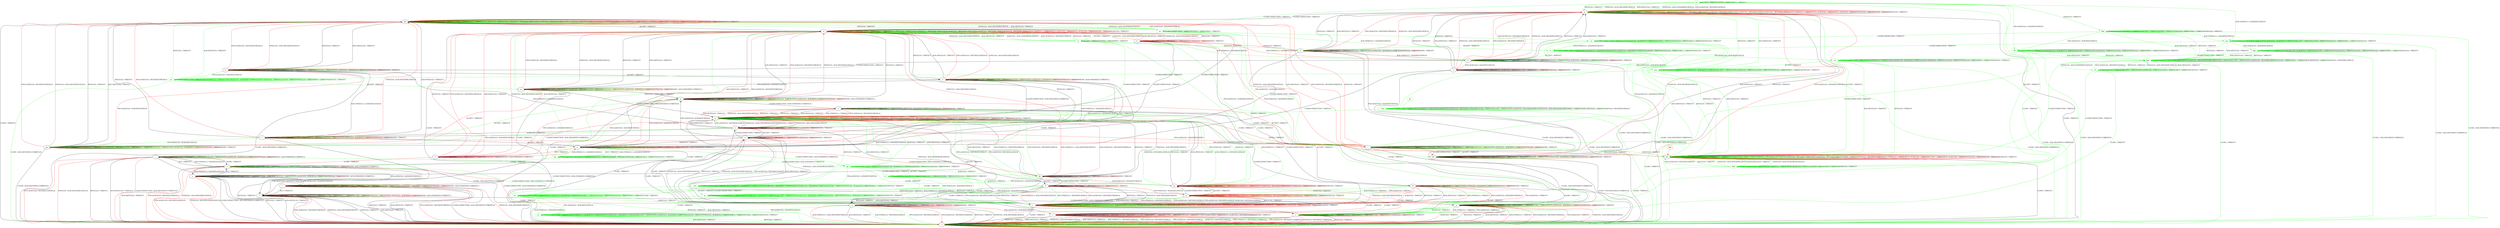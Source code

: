 digraph "" {
	graph ["Incoming time"=0.4257962703704834,
		"Outgoing time"=0.5646624565124512,
		Output="{'States': 63, 'Transitions': 890, 'Filename': '../results/tcp_preset_50_rerun/TCP_Windows8_Server-TCP_Linux_Server-3.dot'}",
		Reference="{'States': 39, 'Transitions': 495, 'Filename': '../subjects/tcp/TCP_Windows8_Server.dot'}",
		Solver=yices,
		Updated="{'States': 58, 'Transitions': 685, 'Filename': '../subjects/tcp/TCP_Linux_Server.dot'}",
		"f-measure"=0.5252692626346314,
		precision=0.4452247191011236,
		recall=0.6404040404040404
	];
	a -> a	[key=0,
		label="CLOSECONNECTION / TIMEOUT"];
	a -> a	[key=1,
		label="ACCEPT / TIMEOUT"];
	a -> a	[key=2,
		label="LISTEN / TIMEOUT"];
	a -> a	[key=3,
		label="RCV / TIMEOUT"];
	a -> a	[key=4,
		label="CLOSE / TIMEOUT"];
	a -> a	[key=5,
		label="ACK(V,V,0) / TIMEOUT"];
	a -> a	[key=6,
		color=red,
		label="SEND / TIMEOUT"];
	a -> c	[key=0,
		color=red,
		label="FIN+ACK(V,V,0) / ACK(NEXT,NEXT,0)"];
	a -> l	[key=0,
		label="RST(V,V,0) / TIMEOUT"];
	a -> l	[key=1,
		label="SYN(V,V,0) / ACK+RST(ZERO,NEXT,0)"];
	a -> l	[key=2,
		label="ACK+RST(V,V,0) / TIMEOUT"];
	a -> l	[key=3,
		color=green,
		label="ACK+PSH(V,V,1) / RST(NEXT,ZERO,0)"];
	a -> l	[key=4,
		color=green,
		label="SYN+ACK(V,V,0) / RST(NEXT,ZERO,0)"];
	a -> l	[key=5,
		color=red,
		label="ACK+PSH(V,V,1) / ACK+RST(NEXT,NEXT,0)"];
	a -> l	[key=6,
		color=red,
		label="SYN+ACK(V,V,0) / RST(NEXT,FRESH,0)"];
	yy	[color=green];
	a -> yy	[key=0,
		color=green,
		label="FIN+ACK(V,V,0) / ACK(NEXT,NEXT,0)"];
	b -> b	[key=0,
		label="CLOSECONNECTION / TIMEOUT"];
	b -> b	[key=1,
		label="ACK+PSH(V,V,1) / ACK(NEXT,NEXT,0)"];
	b -> b	[key=2,
		label="LISTEN / TIMEOUT"];
	b -> b	[key=3,
		label="RCV / TIMEOUT"];
	b -> b	[key=4,
		label="ACK(V,V,0) / TIMEOUT"];
	b -> b	[key=5,
		color=green,
		label="SYN+ACK(V,V,0) / ACK(NEXT,CURRENT,0)"];
	b -> b	[key=6,
		color=green,
		label="SYN(V,V,0) / TIMEOUT"];
	b -> b	[key=7,
		color=red,
		label="SEND / TIMEOUT"];
	b -> l	[key=0,
		label="CLOSE / ACK+RST(NEXT,CURRENT,0)"];
	b -> n	[key=0,
		label="ACCEPT / TIMEOUT"];
	b -> dd	[key=0,
		label="RST(V,V,0) / TIMEOUT"];
	b -> dd	[key=1,
		label="ACK+RST(V,V,0) / TIMEOUT"];
	b -> dd	[key=2,
		color=red,
		label="SYN+ACK(V,V,0) / RST(NEXT,FRESH,0)"];
	b -> dd	[key=3,
		color=red,
		label="SYN(V,V,0) / ACK+RST(ZERO,NEXT,0)"];
	b -> gg	[key=0,
		color=red,
		label="FIN+ACK(V,V,0) / ACK(NEXT,NEXT,0)"];
	nn	[color=green];
	b -> nn	[key=0,
		color=green,
		label="FIN+ACK(V,V,0) / ACK(NEXT,NEXT,0)"];
	c -> c	[key=0,
		label="ACK+PSH(V,V,1) / TIMEOUT"];
	c -> c	[key=1,
		label="ACCEPT / TIMEOUT"];
	c -> c	[key=2,
		label="FIN+ACK(V,V,0) / TIMEOUT"];
	c -> c	[key=3,
		label="LISTEN / TIMEOUT"];
	c -> c	[key=4,
		label="SYN(V,V,0) / TIMEOUT"];
	c -> c	[key=5,
		label="RCV / TIMEOUT"];
	c -> c	[key=6,
		label="CLOSE / TIMEOUT"];
	c -> c	[key=7,
		label="ACK(V,V,0) / TIMEOUT"];
	c -> c	[key=8,
		color=red,
		label="CLOSECONNECTION / TIMEOUT"];
	c -> c	[key=9,
		color=red,
		label="SYN+ACK(V,V,0) / RST(NEXT,FRESH,0)"];
	c -> c	[key=10,
		color=red,
		label="SEND / TIMEOUT"];
	c -> l	[key=0,
		label="RST(V,V,0) / TIMEOUT"];
	c -> l	[key=1,
		label="ACK+RST(V,V,0) / TIMEOUT"];
	d -> b	[key=0,
		label="CLOSECONNECTION / TIMEOUT"];
	d -> d	[key=0,
		label="ACK+PSH(V,V,1) / ACK(NEXT,NEXT,0)"];
	d -> d	[key=1,
		label="ACCEPT / TIMEOUT"];
	d -> d	[key=2,
		label="LISTEN / TIMEOUT"];
	d -> d	[key=3,
		label="RCV / TIMEOUT"];
	d -> d	[key=4,
		label="ACK(V,V,0) / TIMEOUT"];
	d -> d	[key=5,
		color=green,
		label="SYN+ACK(V,V,0) / ACK(NEXT,CURRENT,0)"];
	d -> d	[key=6,
		color=green,
		label="SYN(V,V,0) / TIMEOUT"];
	d -> d	[key=7,
		color=red,
		label="SEND / TIMEOUT"];
	d -> e	[key=0,
		color=red,
		label="FIN+ACK(V,V,0) / ACK(NEXT,NEXT,0)"];
	d -> g	[key=0,
		label="RST(V,V,0) / TIMEOUT"];
	d -> g	[key=1,
		label="ACK+RST(V,V,0) / TIMEOUT"];
	d -> g	[key=2,
		color=red,
		label="SYN+ACK(V,V,0) / RST(NEXT,FRESH,0)"];
	d -> g	[key=3,
		color=red,
		label="SYN(V,V,0) / ACK+RST(ZERO,NEXT,0)"];
	d -> l	[key=0,
		label="CLOSE / ACK+RST(NEXT,CURRENT,0)"];
	aaa	[color=green];
	d -> aaa	[key=0,
		color=green,
		label="FIN+ACK(V,V,0) / ACK(NEXT,NEXT,0)"];
	e -> e	[key=0,
		label="ACK+PSH(V,V,1) / TIMEOUT"];
	e -> e	[key=1,
		label="ACCEPT / TIMEOUT"];
	e -> e	[key=2,
		label="FIN+ACK(V,V,0) / TIMEOUT"];
	e -> e	[key=3,
		label="LISTEN / TIMEOUT"];
	e -> e	[key=4,
		label="RCV / TIMEOUT"];
	e -> e	[key=5,
		label="ACK(V,V,0) / TIMEOUT"];
	e -> e	[key=6,
		color=red,
		label="SEND / TIMEOUT"];
	e -> g	[key=0,
		label="RST(V,V,0) / TIMEOUT"];
	e -> g	[key=1,
		label="ACK+RST(V,V,0) / TIMEOUT"];
	e -> g	[key=2,
		color=red,
		label="SYN+ACK(V,V,0) / RST(NEXT,FRESH,0)"];
	e -> g	[key=3,
		color=red,
		label="SYN(V,V,0) / ACK+RST(ZERO,NEXT,0)"];
	e -> l	[key=0,
		label="CLOSE / ACK+RST(NEXT,CURRENT,0)"];
	e -> gg	[key=0,
		label="CLOSECONNECTION / TIMEOUT"];
	f -> f	[key=0,
		label="ACK+PSH(V,V,1) / TIMEOUT"];
	f -> f	[key=1,
		label="ACCEPT / TIMEOUT"];
	f -> f	[key=2,
		label="FIN+ACK(V,V,0) / TIMEOUT"];
	f -> f	[key=3,
		label="LISTEN / TIMEOUT"];
	f -> f	[key=4,
		label="RCV / TIMEOUT"];
	f -> f	[key=5,
		label="CLOSE / TIMEOUT"];
	f -> f	[key=6,
		label="ACK(V,V,0) / TIMEOUT"];
	f -> f	[key=7,
		color=green,
		label="SYN+ACK(V,V,0) / ACK(NEXT,CURRENT,0)"];
	f -> f	[key=8,
		color=red,
		label="SEND / ACK+PSH(NEXT,CURRENT,1)"];
	f -> l	[key=0,
		label="RST(V,V,0) / TIMEOUT"];
	f -> l	[key=1,
		label="ACK+RST(V,V,0) / TIMEOUT"];
	f -> l	[key=2,
		color=red,
		label="SYN+ACK(V,V,0) / RST(NEXT,FRESH,0)"];
	f -> l	[key=3,
		color=red,
		label="SYN(V,V,0) / ACK+RST(ZERO,NEXT,0)"];
	f -> p	[key=0,
		label="CLOSECONNECTION / ACK+FIN(NEXT,CURRENT,0)"];
	g -> g	[key=0,
		label="RST(V,V,0) / TIMEOUT"];
	g -> g	[key=1,
		label="ACCEPT / TIMEOUT"];
	g -> g	[key=2,
		label="LISTEN / TIMEOUT"];
	g -> g	[key=3,
		label="RCV / TIMEOUT"];
	g -> g	[key=4,
		label="ACK+RST(V,V,0) / TIMEOUT"];
	g -> g	[key=5,
		color=green,
		label="ACK+PSH(V,V,1) / RST(ZERO,ZERO,0)"];
	g -> g	[key=6,
		color=green,
		label="SYN+ACK(V,V,0) / RST(ZERO,ZERO,0)"];
	g -> g	[key=7,
		color=green,
		label="FIN+ACK(V,V,0) / RST(ZERO,ZERO,0)"];
	g -> g	[key=8,
		color=green,
		label="ACK(V,V,0) / RST(ZERO,ZERO,0)"];
	g -> g	[key=9,
		color=red,
		label="ACK+PSH(V,V,1) / TIMEOUT"];
	g -> g	[key=10,
		color=red,
		label="SYN+ACK(V,V,0) / TIMEOUT"];
	g -> g	[key=11,
		color=red,
		label="FIN+ACK(V,V,0) / TIMEOUT"];
	g -> g	[key=12,
		color=red,
		label="SYN(V,V,0) / TIMEOUT"];
	g -> g	[key=13,
		color=red,
		label="SEND / TIMEOUT"];
	g -> g	[key=14,
		color=red,
		label="ACK(V,V,0) / TIMEOUT"];
	g -> l	[key=0,
		label="CLOSE / TIMEOUT"];
	g -> dd	[key=0,
		label="CLOSECONNECTION / TIMEOUT"];
	ccc	[color=green];
	g -> ccc	[key=0,
		color=green,
		label="SYN(V,V,0) / ACK+SYN(FRESH,NEXT,0)"];
	h -> d	[key=0,
		color=red,
		label="ACK+PSH(V,V,1) / ACK(NEXT,NEXT,0)"];
	h -> h	[key=0,
		label="ACCEPT / TIMEOUT"];
	h -> h	[key=1,
		label="LISTEN / TIMEOUT"];
	h -> h	[key=2,
		label="RCV / TIMEOUT"];
	h -> h	[key=3,
		color=red,
		label="SYN+ACK(V,V,0) / TIMEOUT"];
	h -> h	[key=4,
		color=red,
		label="SEND / TIMEOUT"];
	h -> w	[key=0,
		color=red,
		label="ACK(V,V,0) / TIMEOUT"];
	h -> x	[key=0,
		label="CLOSE / TIMEOUT"];
	h -> bb	[key=0,
		color=red,
		label="FIN+ACK(V,V,0) / ACK(NEXT,NEXT,0)"];
	h -> cc	[key=0,
		color=red,
		label="RST(V,V,0) / TIMEOUT"];
	h -> cc	[key=1,
		color=red,
		label="SYN(V,V,0) / ACK+RST(ZERO,NEXT,0)"];
	h -> cc	[key=2,
		color=red,
		label="ACK+RST(V,V,0) / TIMEOUT"];
	h -> ii	[key=0,
		label="CLOSECONNECTION / TIMEOUT"];
	i -> b	[key=0,
		label="ACK+PSH(V,V,1) / ACK(NEXT,NEXT,0)"];
	i -> i	[key=0,
		label="CLOSECONNECTION / TIMEOUT"];
	i -> i	[key=1,
		label="LISTEN / TIMEOUT"];
	i -> i	[key=2,
		label="RCV / TIMEOUT"];
	i -> i	[key=3,
		label="ACK(V,V,0) / TIMEOUT"];
	i -> i	[key=4,
		color=green,
		label="SYN+ACK(V,V,0) / ACK(NEXT,CURRENT,0)"];
	i -> i	[key=5,
		color=green,
		label="SYN(V,V,0) / TIMEOUT"];
	i -> i	[key=6,
		color=red,
		label="SEND / TIMEOUT"];
	i -> k	[key=0,
		label="ACCEPT / TIMEOUT"];
	i -> l	[key=0,
		label="CLOSE / ACK+RST(NEXT,CURRENT,0)"];
	i -> r	[key=0,
		color=red,
		label="FIN+ACK(V,V,0) / ACK(NEXT,NEXT,0)"];
	i -> dd	[key=0,
		label="RST(V,V,0) / TIMEOUT"];
	i -> dd	[key=1,
		label="ACK+RST(V,V,0) / TIMEOUT"];
	i -> dd	[key=2,
		color=red,
		label="SYN+ACK(V,V,0) / RST(NEXT,FRESH,0)"];
	i -> dd	[key=3,
		color=red,
		label="SYN(V,V,0) / ACK+RST(ZERO,NEXT,0)"];
	i -> gg	[key=0,
		color=green,
		label="FIN+ACK(V,V,0) / ACK(NEXT,NEXT,0)"];
	j -> f	[key=0,
		label="FIN+ACK(V,V,0) / ACK(NEXT,NEXT,0)"];
	j -> j	[key=0,
		label="ACCEPT / TIMEOUT"];
	j -> j	[key=1,
		label="LISTEN / TIMEOUT"];
	j -> j	[key=2,
		label="RCV / TIMEOUT"];
	j -> j	[key=3,
		label="ACK(V,V,0) / TIMEOUT"];
	j -> j	[key=4,
		color=green,
		label="SYN+ACK(V,V,0) / ACK(NEXT,CURRENT,0)"];
	j -> j	[key=5,
		color=green,
		label="SYN(V,V,0) / TIMEOUT"];
	j -> j	[key=6,
		color=red,
		label="SEND / ACK+PSH(NEXT,CURRENT,1)"];
	j -> l	[key=0,
		label="RST(V,V,0) / TIMEOUT"];
	j -> l	[key=1,
		label="ACK+RST(V,V,0) / TIMEOUT"];
	j -> l	[key=2,
		color=red,
		label="CLOSECONNECTION / ACK+RST(NEXT,CURRENT,0)"];
	j -> l	[key=3,
		color=red,
		label="SYN+ACK(V,V,0) / RST(NEXT,FRESH,0)"];
	j -> l	[key=4,
		color=red,
		label="SYN(V,V,0) / ACK+RST(ZERO,NEXT,0)"];
	j -> o	[key=0,
		label="ACK+PSH(V,V,1) / ACK(NEXT,NEXT,0)"];
	j -> o	[key=1,
		label="CLOSE / TIMEOUT"];
	uu	[color=green];
	j -> uu	[key=0,
		color=green,
		label="CLOSECONNECTION / ACK+FIN(NEXT,CURRENT,0)"];
	k -> k	[key=0,
		label="ACCEPT / TIMEOUT"];
	k -> k	[key=1,
		label="LISTEN / TIMEOUT"];
	k -> k	[key=2,
		label="ACK(V,V,0) / TIMEOUT"];
	k -> k	[key=3,
		color=green,
		label="SYN+ACK(V,V,0) / ACK(NEXT,CURRENT,0)"];
	k -> k	[key=4,
		color=green,
		label="SYN(V,V,0) / TIMEOUT"];
	k -> k	[key=5,
		color=red,
		label="SEND / ACK+PSH(NEXT,CURRENT,1)"];
	k -> m	[key=0,
		label="FIN+ACK(V,V,0) / ACK(NEXT,NEXT,0)"];
	k -> n	[key=0,
		label="ACK+PSH(V,V,1) / ACK(NEXT,NEXT,0)"];
	k -> o	[key=0,
		label="CLOSE / TIMEOUT"];
	k -> u	[key=0,
		color=red,
		label="RCV / TIMEOUT"];
	k -> cc	[key=0,
		label="RST(V,V,0) / TIMEOUT"];
	k -> cc	[key=1,
		label="ACK+RST(V,V,0) / TIMEOUT"];
	k -> cc	[key=2,
		color=red,
		label="SYN+ACK(V,V,0) / RST(NEXT,FRESH,0)"];
	k -> cc	[key=3,
		color=red,
		label="SYN(V,V,0) / ACK+RST(ZERO,NEXT,0)"];
	k -> kk	[key=0,
		color=red,
		label="CLOSECONNECTION / ACK+FIN(NEXT,CURRENT,0)"];
	pp	[color=green];
	k -> pp	[key=0,
		color=green,
		label="CLOSECONNECTION / ACK+FIN(NEXT,CURRENT,0)"];
	qq	[color=green];
	k -> qq	[key=0,
		color=green,
		label="RCV / TIMEOUT"];
	l -> l	[key=0,
		label="CLOSECONNECTION / TIMEOUT"];
	l -> l	[key=1,
		label="RST(V,V,0) / TIMEOUT"];
	l -> l	[key=2,
		label="ACCEPT / TIMEOUT"];
	l -> l	[key=3,
		label="LISTEN / TIMEOUT"];
	l -> l	[key=4,
		label="RCV / TIMEOUT"];
	l -> l	[key=5,
		label="ACK+RST(V,V,0) / TIMEOUT"];
	l -> l	[key=6,
		label="CLOSE / TIMEOUT"];
	l -> l	[key=7,
		color=green,
		label="ACK+PSH(V,V,1) / RST(ZERO,ZERO,0)"];
	l -> l	[key=8,
		color=green,
		label="SYN+ACK(V,V,0) / RST(ZERO,ZERO,0)"];
	l -> l	[key=9,
		color=green,
		label="FIN+ACK(V,V,0) / RST(ZERO,ZERO,0)"];
	l -> l	[key=10,
		color=green,
		label="SYN(V,V,0) / ACK+RST(ZERO,NEXT,0)"];
	l -> l	[key=11,
		color=green,
		label="ACK(V,V,0) / RST(ZERO,ZERO,0)"];
	l -> l	[key=12,
		color=red,
		label="ACK+PSH(V,V,1) / TIMEOUT"];
	l -> l	[key=13,
		color=red,
		label="SYN+ACK(V,V,0) / TIMEOUT"];
	l -> l	[key=14,
		color=red,
		label="FIN+ACK(V,V,0) / TIMEOUT"];
	l -> l	[key=15,
		color=red,
		label="SYN(V,V,0) / TIMEOUT"];
	l -> l	[key=16,
		color=red,
		label="SEND / TIMEOUT"];
	l -> l	[key=17,
		color=red,
		label="ACK(V,V,0) / TIMEOUT"];
	m -> f	[key=0,
		label="CLOSE / TIMEOUT"];
	m -> m	[key=0,
		label="ACK+PSH(V,V,1) / TIMEOUT"];
	m -> m	[key=1,
		label="ACCEPT / TIMEOUT"];
	m -> m	[key=2,
		label="FIN+ACK(V,V,0) / TIMEOUT"];
	m -> m	[key=3,
		label="LISTEN / TIMEOUT"];
	m -> m	[key=4,
		label="RCV / TIMEOUT"];
	m -> m	[key=5,
		label="ACK(V,V,0) / TIMEOUT"];
	m -> m	[key=6,
		color=green,
		label="SYN+ACK(V,V,0) / ACK(NEXT,CURRENT,0)"];
	m -> m	[key=7,
		color=green,
		label="SYN(V,V,0) / TIMEOUT"];
	m -> m	[key=8,
		color=red,
		label="SEND / ACK+PSH(NEXT,CURRENT,1)"];
	m -> y	[key=0,
		label="CLOSECONNECTION / ACK+FIN(NEXT,CURRENT,0)"];
	m -> cc	[key=0,
		label="RST(V,V,0) / TIMEOUT"];
	m -> cc	[key=1,
		label="ACK+RST(V,V,0) / TIMEOUT"];
	m -> cc	[key=2,
		color=red,
		label="SYN+ACK(V,V,0) / RST(NEXT,FRESH,0)"];
	m -> cc	[key=3,
		color=red,
		label="SYN(V,V,0) / ACK+RST(ZERO,NEXT,0)"];
	n -> k	[key=0,
		label="RCV / TIMEOUT"];
	n -> n	[key=0,
		label="ACK+PSH(V,V,1) / ACK(NEXT,NEXT,0)"];
	n -> n	[key=1,
		label="ACCEPT / TIMEOUT"];
	n -> n	[key=2,
		label="LISTEN / TIMEOUT"];
	n -> n	[key=3,
		label="ACK(V,V,0) / TIMEOUT"];
	n -> n	[key=4,
		color=green,
		label="SYN+ACK(V,V,0) / ACK(NEXT,CURRENT,0)"];
	n -> n	[key=5,
		color=green,
		label="SYN(V,V,0) / TIMEOUT"];
	n -> n	[key=6,
		color=red,
		label="SEND / ACK+PSH(NEXT,CURRENT,1)"];
	n -> q	[key=0,
		label="CLOSECONNECTION / ACK+RST(NEXT,CURRENT,0)"];
	n -> s	[key=0,
		label="CLOSE / TIMEOUT"];
	n -> cc	[key=0,
		label="RST(V,V,0) / TIMEOUT"];
	n -> cc	[key=1,
		label="ACK+RST(V,V,0) / TIMEOUT"];
	n -> cc	[key=2,
		color=red,
		label="SYN+ACK(V,V,0) / RST(NEXT,FRESH,0)"];
	n -> cc	[key=3,
		color=red,
		label="SYN(V,V,0) / ACK+RST(ZERO,NEXT,0)"];
	n -> ee	[key=0,
		label="FIN+ACK(V,V,0) / ACK(NEXT,NEXT,0)"];
	o -> a	[key=0,
		color=red,
		label="CLOSECONNECTION / ACK+FIN(NEXT,CURRENT,0)"];
	o -> f	[key=0,
		label="FIN+ACK(V,V,0) / ACK(NEXT,NEXT,0)"];
	o -> j	[key=0,
		label="RCV / TIMEOUT"];
	o -> l	[key=0,
		label="RST(V,V,0) / TIMEOUT"];
	o -> l	[key=1,
		label="ACK+RST(V,V,0) / TIMEOUT"];
	o -> l	[key=2,
		color=red,
		label="SYN+ACK(V,V,0) / RST(NEXT,FRESH,0)"];
	o -> l	[key=3,
		color=red,
		label="SYN(V,V,0) / ACK+RST(ZERO,NEXT,0)"];
	o -> o	[key=0,
		label="ACCEPT / TIMEOUT"];
	o -> o	[key=1,
		label="LISTEN / TIMEOUT"];
	o -> o	[key=2,
		label="CLOSE / TIMEOUT"];
	o -> o	[key=3,
		label="ACK(V,V,0) / TIMEOUT"];
	o -> o	[key=4,
		color=green,
		label="SYN+ACK(V,V,0) / ACK(NEXT,CURRENT,0)"];
	o -> o	[key=5,
		color=green,
		label="SYN(V,V,0) / TIMEOUT"];
	o -> o	[key=6,
		color=red,
		label="SEND / ACK+PSH(NEXT,CURRENT,1)"];
	o -> s	[key=0,
		label="ACK+PSH(V,V,1) / ACK(NEXT,NEXT,0)"];
	o -> uu	[key=0,
		color=green,
		label="CLOSECONNECTION / ACK+FIN(NEXT,CURRENT,0)"];
	p -> l	[key=0,
		label="RST(V,V,0) / TIMEOUT"];
	p -> l	[key=1,
		label="ACK+RST(V,V,0) / TIMEOUT"];
	p -> l	[key=2,
		color=red,
		label="ACK+PSH(V,V,1) / TIMEOUT"];
	p -> l	[key=3,
		color=red,
		label="SYN+ACK(V,V,0) / RST(NEXT,FRESH,0)"];
	p -> l	[key=4,
		color=red,
		label="FIN+ACK(V,V,0) / TIMEOUT"];
	p -> l	[key=5,
		color=red,
		label="SYN(V,V,0) / ACK+RST(ZERO,NEXT,0)"];
	p -> l	[key=6,
		color=red,
		label="ACK(V,V,0) / TIMEOUT"];
	p -> p	[key=0,
		label="CLOSECONNECTION / TIMEOUT"];
	p -> p	[key=1,
		label="ACCEPT / TIMEOUT"];
	p -> p	[key=2,
		label="LISTEN / TIMEOUT"];
	p -> p	[key=3,
		label="RCV / TIMEOUT"];
	p -> p	[key=4,
		label="CLOSE / TIMEOUT"];
	p -> p	[key=5,
		color=green,
		label="SYN+ACK(V,V,0) / ACK(NEXT,CURRENT,0)"];
	p -> p	[key=6,
		color=green,
		label="SYN(V,V,0) / TIMEOUT"];
	p -> p	[key=7,
		color=red,
		label="SEND / TIMEOUT"];
	p -> x	[key=0,
		color=green,
		label="ACK+PSH(V,V,1) / TIMEOUT"];
	p -> x	[key=1,
		color=green,
		label="FIN+ACK(V,V,0) / TIMEOUT"];
	p -> x	[key=2,
		color=green,
		label="ACK(V,V,0) / TIMEOUT"];
	q -> l	[key=0,
		label="CLOSE / TIMEOUT"];
	q -> q	[key=0,
		label="CLOSECONNECTION / TIMEOUT"];
	q -> q	[key=1,
		label="RST(V,V,0) / TIMEOUT"];
	q -> q	[key=2,
		label="LISTEN / TIMEOUT"];
	q -> q	[key=3,
		label="RCV / TIMEOUT"];
	q -> q	[key=4,
		label="ACK+RST(V,V,0) / TIMEOUT"];
	q -> q	[key=5,
		color=green,
		label="ACK+PSH(V,V,1) / RST(ZERO,ZERO,0)"];
	q -> q	[key=6,
		color=green,
		label="SYN+ACK(V,V,0) / RST(ZERO,ZERO,0)"];
	q -> q	[key=7,
		color=green,
		label="FIN+ACK(V,V,0) / RST(ZERO,ZERO,0)"];
	q -> q	[key=8,
		color=green,
		label="ACK(V,V,0) / RST(ZERO,ZERO,0)"];
	q -> q	[key=9,
		color=red,
		label="ACK+PSH(V,V,1) / TIMEOUT"];
	q -> q	[key=10,
		color=red,
		label="SYN+ACK(V,V,0) / TIMEOUT"];
	q -> q	[key=11,
		color=red,
		label="FIN+ACK(V,V,0) / TIMEOUT"];
	q -> q	[key=12,
		color=red,
		label="SEND / TIMEOUT"];
	q -> q	[key=13,
		color=red,
		label="ACK(V,V,0) / TIMEOUT"];
	q -> t	[key=0,
		label="ACCEPT / TIMEOUT"];
	q -> ii	[key=0,
		label="SYN(V,V,0) / ACK+SYN(FRESH,NEXT,0)"];
	r -> l	[key=0,
		label="CLOSE / ACK+RST(NEXT,CURRENT,0)"];
	r -> m	[key=0,
		color=red,
		label="ACCEPT / TIMEOUT"];
	r -> r	[key=0,
		label="CLOSECONNECTION / TIMEOUT"];
	r -> r	[key=1,
		label="ACK+PSH(V,V,1) / TIMEOUT"];
	r -> r	[key=2,
		label="FIN+ACK(V,V,0) / TIMEOUT"];
	r -> r	[key=3,
		label="LISTEN / TIMEOUT"];
	r -> r	[key=4,
		label="RCV / TIMEOUT"];
	r -> r	[key=5,
		label="ACK(V,V,0) / TIMEOUT"];
	r -> r	[key=6,
		color=green,
		label="SYN+ACK(V,V,0) / ACK(NEXT,CURRENT,0)"];
	r -> r	[key=7,
		color=green,
		label="SYN(V,V,0) / TIMEOUT"];
	r -> r	[key=8,
		color=red,
		label="SEND / TIMEOUT"];
	r -> bb	[key=0,
		color=green,
		label="ACCEPT / TIMEOUT"];
	r -> dd	[key=0,
		color=red,
		label="SYN+ACK(V,V,0) / RST(NEXT,FRESH,0)"];
	r -> dd	[key=1,
		color=red,
		label="RST(V,V,0) / TIMEOUT"];
	r -> dd	[key=2,
		color=red,
		label="SYN(V,V,0) / ACK+RST(ZERO,NEXT,0)"];
	r -> dd	[key=3,
		color=red,
		label="ACK+RST(V,V,0) / TIMEOUT"];
	r -> hh	[key=0,
		color=green,
		label="RST(V,V,0) / TIMEOUT"];
	r -> hh	[key=1,
		color=green,
		label="ACK+RST(V,V,0) / TIMEOUT"];
	s -> l	[key=0,
		label="CLOSECONNECTION / ACK+RST(NEXT,CURRENT,0)"];
	s -> l	[key=1,
		label="RST(V,V,0) / TIMEOUT"];
	s -> l	[key=2,
		label="ACK+RST(V,V,0) / TIMEOUT"];
	s -> l	[key=3,
		color=red,
		label="SYN+ACK(V,V,0) / RST(NEXT,FRESH,0)"];
	s -> l	[key=4,
		color=red,
		label="SYN(V,V,0) / ACK+RST(ZERO,NEXT,0)"];
	s -> o	[key=0,
		label="RCV / TIMEOUT"];
	s -> s	[key=0,
		label="ACK+PSH(V,V,1) / ACK(NEXT,NEXT,0)"];
	s -> s	[key=1,
		label="ACCEPT / TIMEOUT"];
	s -> s	[key=2,
		label="LISTEN / TIMEOUT"];
	s -> s	[key=3,
		label="CLOSE / TIMEOUT"];
	s -> s	[key=4,
		label="ACK(V,V,0) / TIMEOUT"];
	s -> s	[key=5,
		color=green,
		label="SYN+ACK(V,V,0) / ACK(NEXT,CURRENT,0)"];
	s -> s	[key=6,
		color=green,
		label="SYN(V,V,0) / TIMEOUT"];
	s -> s	[key=7,
		color=red,
		label="SEND / ACK+PSH(NEXT,CURRENT,1)"];
	s -> v	[key=0,
		label="FIN+ACK(V,V,0) / ACK(NEXT,NEXT,0)"];
	t -> l	[key=0,
		label="CLOSE / TIMEOUT"];
	t -> q	[key=0,
		label="CLOSECONNECTION / TIMEOUT"];
	t -> t	[key=0,
		label="RST(V,V,0) / TIMEOUT"];
	t -> t	[key=1,
		label="ACCEPT / TIMEOUT"];
	t -> t	[key=2,
		label="LISTEN / TIMEOUT"];
	t -> t	[key=3,
		label="RCV / TIMEOUT"];
	t -> t	[key=4,
		label="ACK+RST(V,V,0) / TIMEOUT"];
	t -> t	[key=5,
		color=green,
		label="ACK+PSH(V,V,1) / RST(ZERO,ZERO,0)"];
	t -> t	[key=6,
		color=green,
		label="SYN+ACK(V,V,0) / RST(ZERO,ZERO,0)"];
	t -> t	[key=7,
		color=green,
		label="FIN+ACK(V,V,0) / RST(ZERO,ZERO,0)"];
	t -> t	[key=8,
		color=green,
		label="ACK(V,V,0) / RST(ZERO,ZERO,0)"];
	t -> t	[key=9,
		color=red,
		label="ACK+PSH(V,V,1) / TIMEOUT"];
	t -> t	[key=10,
		color=red,
		label="SYN+ACK(V,V,0) / TIMEOUT"];
	t -> t	[key=11,
		color=red,
		label="FIN+ACK(V,V,0) / TIMEOUT"];
	t -> t	[key=12,
		color=red,
		label="SEND / TIMEOUT"];
	t -> t	[key=13,
		color=red,
		label="ACK(V,V,0) / TIMEOUT"];
	t -> z	[key=0,
		label="SYN(V,V,0) / ACK+SYN(FRESH,NEXT,0)"];
	u -> k	[key=0,
		color=red,
		label="ACK+PSH(V,V,1) / ACK(NEXT,NEXT,0)"];
	u -> m	[key=0,
		color=red,
		label="FIN+ACK(V,V,0) / ACK(NEXT,NEXT,0)"];
	u -> o	[key=0,
		color=red,
		label="CLOSE / TIMEOUT"];
	u -> q	[key=0,
		color=red,
		label="CLOSECONNECTION / ACK+RST(NEXT,CURRENT,0)"];
	u -> u	[key=0,
		label="ACCEPT / TIMEOUT"];
	u -> u	[key=1,
		label="LISTEN / TIMEOUT"];
	u -> u	[key=2,
		label="RCV / TIMEOUT"];
	u -> u	[key=3,
		label="ACK(V,V,0) / TIMEOUT"];
	u -> u	[key=4,
		color=red,
		label="SEND / ACK+PSH(NEXT,CURRENT,1)"];
	u -> cc	[key=0,
		color=red,
		label="SYN+ACK(V,V,0) / RST(NEXT,FRESH,0)"];
	u -> cc	[key=1,
		color=red,
		label="RST(V,V,0) / TIMEOUT"];
	u -> cc	[key=2,
		color=red,
		label="SYN(V,V,0) / ACK+RST(ZERO,NEXT,0)"];
	u -> cc	[key=3,
		color=red,
		label="ACK+RST(V,V,0) / TIMEOUT"];
	v -> f	[key=0,
		label="RCV / TIMEOUT"];
	v -> l	[key=0,
		label="CLOSECONNECTION / ACK+RST(NEXT,CURRENT,0)"];
	v -> l	[key=1,
		label="RST(V,V,0) / TIMEOUT"];
	v -> l	[key=2,
		label="ACK+RST(V,V,0) / TIMEOUT"];
	v -> l	[key=3,
		color=red,
		label="SYN+ACK(V,V,0) / RST(NEXT,FRESH,0)"];
	v -> l	[key=4,
		color=red,
		label="SYN(V,V,0) / ACK+RST(ZERO,NEXT,0)"];
	v -> v	[key=0,
		label="ACK+PSH(V,V,1) / TIMEOUT"];
	v -> v	[key=1,
		label="ACCEPT / TIMEOUT"];
	v -> v	[key=2,
		label="FIN+ACK(V,V,0) / TIMEOUT"];
	v -> v	[key=3,
		label="LISTEN / TIMEOUT"];
	v -> v	[key=4,
		label="CLOSE / TIMEOUT"];
	v -> v	[key=5,
		label="ACK(V,V,0) / TIMEOUT"];
	v -> v	[key=6,
		color=green,
		label="SYN+ACK(V,V,0) / ACK(NEXT,CURRENT,0)"];
	v -> v	[key=7,
		color=green,
		label="SYN(V,V,0) / TIMEOUT"];
	v -> v	[key=8,
		color=red,
		label="SEND / ACK+PSH(NEXT,CURRENT,1)"];
	w -> d	[key=0,
		label="ACK+PSH(V,V,1) / ACK(NEXT,NEXT,0)"];
	w -> g	[key=0,
		label="RST(V,V,0) / TIMEOUT"];
	w -> g	[key=1,
		label="ACK+RST(V,V,0) / TIMEOUT"];
	w -> g	[key=2,
		color=red,
		label="SYN+ACK(V,V,0) / RST(NEXT,FRESH,0)"];
	w -> g	[key=3,
		color=red,
		label="SYN(V,V,0) / ACK+RST(ZERO,NEXT,0)"];
	w -> i	[key=0,
		label="CLOSECONNECTION / TIMEOUT"];
	w -> l	[key=0,
		label="CLOSE / ACK+RST(NEXT,CURRENT,0)"];
	w -> w	[key=0,
		label="ACCEPT / TIMEOUT"];
	w -> w	[key=1,
		label="LISTEN / TIMEOUT"];
	w -> w	[key=2,
		label="RCV / TIMEOUT"];
	w -> w	[key=3,
		label="ACK(V,V,0) / TIMEOUT"];
	w -> w	[key=4,
		color=green,
		label="SYN+ACK(V,V,0) / ACK(NEXT,CURRENT,0)"];
	w -> w	[key=5,
		color=green,
		label="SYN(V,V,0) / TIMEOUT"];
	w -> w	[key=6,
		color=red,
		label="SEND / TIMEOUT"];
	w -> bb	[key=0,
		label="FIN+ACK(V,V,0) / ACK(NEXT,NEXT,0)"];
	x -> l	[key=0,
		label="RST(V,V,0) / TIMEOUT"];
	x -> l	[key=1,
		label="SYN(V,V,0) / ACK+RST(ZERO,NEXT,0)"];
	x -> l	[key=2,
		label="ACK+RST(V,V,0) / TIMEOUT"];
	x -> l	[key=3,
		color=green,
		label="ACK+PSH(V,V,1) / RST(NEXT,ZERO,0)"];
	x -> l	[key=4,
		color=green,
		label="SYN+ACK(V,V,0) / RST(NEXT,ZERO,0)"];
	x -> l	[key=5,
		color=green,
		label="FIN+ACK(V,V,0) / RST(NEXT,ZERO,0)"];
	x -> l	[key=6,
		color=green,
		label="ACK(V,V,0) / RST(NEXT,ZERO,0)"];
	x -> l	[key=7,
		color=red,
		label="ACK+PSH(V,V,1) / RST(NEXT,CURRENT,0)"];
	x -> l	[key=8,
		color=red,
		label="FIN+ACK(V,V,0) / RST(NEXT,CURRENT,0)"];
	x -> l	[key=9,
		color=red,
		label="ACK(V,V,0) / RST(NEXT,CURRENT,0)"];
	x -> x	[key=0,
		label="CLOSECONNECTION / TIMEOUT"];
	x -> x	[key=1,
		label="ACCEPT / TIMEOUT"];
	x -> x	[key=2,
		label="LISTEN / TIMEOUT"];
	x -> x	[key=3,
		label="RCV / TIMEOUT"];
	x -> x	[key=4,
		label="CLOSE / TIMEOUT"];
	x -> x	[key=5,
		color=red,
		label="SYN+ACK(V,V,0) / TIMEOUT"];
	x -> x	[key=6,
		color=red,
		label="SEND / TIMEOUT"];
	y -> p	[key=0,
		label="CLOSE / TIMEOUT"];
	y -> q	[key=0,
		label="RST(V,V,0) / TIMEOUT"];
	y -> q	[key=1,
		label="ACK+RST(V,V,0) / TIMEOUT"];
	y -> q	[key=2,
		color=red,
		label="ACK+PSH(V,V,1) / TIMEOUT"];
	y -> q	[key=3,
		color=red,
		label="SYN+ACK(V,V,0) / RST(NEXT,FRESH,0)"];
	y -> q	[key=4,
		color=red,
		label="FIN+ACK(V,V,0) / TIMEOUT"];
	y -> q	[key=5,
		color=red,
		label="SYN(V,V,0) / ACK+RST(ZERO,NEXT,0)"];
	y -> q	[key=6,
		color=red,
		label="ACK(V,V,0) / TIMEOUT"];
	y -> y	[key=0,
		label="CLOSECONNECTION / TIMEOUT"];
	y -> y	[key=1,
		label="LISTEN / TIMEOUT"];
	y -> y	[key=2,
		label="RCV / TIMEOUT"];
	y -> y	[key=3,
		color=green,
		label="SYN+ACK(V,V,0) / ACK(NEXT,CURRENT,0)"];
	y -> y	[key=4,
		color=green,
		label="SYN(V,V,0) / TIMEOUT"];
	y -> y	[key=5,
		color=red,
		label="SEND / TIMEOUT"];
	y -> aa	[key=0,
		color=green,
		label="ACK+PSH(V,V,1) / TIMEOUT"];
	y -> aa	[key=1,
		color=green,
		label="FIN+ACK(V,V,0) / TIMEOUT"];
	y -> aa	[key=2,
		color=green,
		label="ACK(V,V,0) / TIMEOUT"];
	y -> ff	[key=0,
		label="ACCEPT / TIMEOUT"];
	z -> k	[key=0,
		label="ACK(V,V,0) / TIMEOUT"];
	z -> m	[key=0,
		label="FIN+ACK(V,V,0) / ACK(NEXT,NEXT,0)"];
	z -> n	[key=0,
		label="ACK+PSH(V,V,1) / ACK(NEXT,NEXT,0)"];
	z -> t	[key=0,
		label="RST(V,V,0) / TIMEOUT"];
	z -> t	[key=1,
		label="SYN(V,V,0) / ACK+RST(ZERO,NEXT,0)"];
	z -> t	[key=2,
		label="ACK+RST(V,V,0) / TIMEOUT"];
	z -> t	[key=3,
		color=green,
		label="SYN+ACK(V,V,0) / RST(NEXT,ZERO,0)"];
	z -> x	[key=0,
		label="CLOSE / TIMEOUT"];
	z -> z	[key=0,
		label="ACCEPT / TIMEOUT"];
	z -> z	[key=1,
		label="LISTEN / TIMEOUT"];
	z -> z	[key=2,
		label="RCV / TIMEOUT"];
	z -> z	[key=3,
		color=red,
		label="SYN+ACK(V,V,0) / TIMEOUT"];
	z -> z	[key=4,
		color=red,
		label="SEND / TIMEOUT"];
	z -> ii	[key=0,
		label="CLOSECONNECTION / TIMEOUT"];
	aa -> c	[key=0,
		color=red,
		label="CLOSE / TIMEOUT"];
	aa -> q	[key=0,
		label="RST(V,V,0) / TIMEOUT"];
	aa -> q	[key=1,
		label="ACK+RST(V,V,0) / TIMEOUT"];
	aa -> q	[key=2,
		color=green,
		label="ACK+PSH(V,V,1) / RST(NEXT,ZERO,0)"];
	aa -> q	[key=3,
		color=green,
		label="SYN+ACK(V,V,0) / RST(NEXT,ZERO,0)"];
	aa -> q	[key=4,
		color=green,
		label="FIN+ACK(V,V,0) / RST(NEXT,ZERO,0)"];
	aa -> q	[key=5,
		color=green,
		label="ACK(V,V,0) / RST(NEXT,ZERO,0)"];
	aa -> x	[key=0,
		color=green,
		label="CLOSE / TIMEOUT"];
	aa -> aa	[key=0,
		label="CLOSECONNECTION / TIMEOUT"];
	aa -> aa	[key=1,
		label="LISTEN / TIMEOUT"];
	aa -> aa	[key=2,
		label="RCV / TIMEOUT"];
	aa -> aa	[key=3,
		color=red,
		label="ACK+PSH(V,V,1) / TIMEOUT"];
	aa -> aa	[key=4,
		color=red,
		label="SYN+ACK(V,V,0) / RST(NEXT,FRESH,0)"];
	aa -> aa	[key=5,
		color=red,
		label="FIN+ACK(V,V,0) / TIMEOUT"];
	aa -> aa	[key=6,
		color=red,
		label="SEND / TIMEOUT"];
	aa -> aa	[key=7,
		color=red,
		label="ACK(V,V,0) / TIMEOUT"];
	aa -> ii	[key=0,
		label="SYN(V,V,0) / ACK+SYN(FRESH,NEXT,0)"];
	aa -> jj	[key=0,
		label="ACCEPT / TIMEOUT"];
	bb -> g	[key=0,
		label="RST(V,V,0) / TIMEOUT"];
	bb -> g	[key=1,
		label="ACK+RST(V,V,0) / TIMEOUT"];
	bb -> g	[key=2,
		color=red,
		label="SYN+ACK(V,V,0) / RST(NEXT,FRESH,0)"];
	bb -> g	[key=3,
		color=red,
		label="SYN(V,V,0) / ACK+RST(ZERO,NEXT,0)"];
	bb -> l	[key=0,
		label="CLOSE / ACK+RST(NEXT,CURRENT,0)"];
	bb -> r	[key=0,
		color=red,
		label="CLOSECONNECTION / TIMEOUT"];
	bb -> bb	[key=0,
		label="ACK+PSH(V,V,1) / TIMEOUT"];
	bb -> bb	[key=1,
		label="ACCEPT / TIMEOUT"];
	bb -> bb	[key=2,
		label="FIN+ACK(V,V,0) / TIMEOUT"];
	bb -> bb	[key=3,
		label="LISTEN / TIMEOUT"];
	bb -> bb	[key=4,
		label="RCV / TIMEOUT"];
	bb -> bb	[key=5,
		label="ACK(V,V,0) / TIMEOUT"];
	bb -> bb	[key=6,
		color=green,
		label="SYN+ACK(V,V,0) / ACK(NEXT,CURRENT,0)"];
	bb -> bb	[key=7,
		color=green,
		label="SYN(V,V,0) / TIMEOUT"];
	bb -> bb	[key=8,
		color=red,
		label="SEND / TIMEOUT"];
	cc -> h	[key=0,
		color=red,
		label="SYN(V,V,0) / ACK+SYN(FRESH,NEXT,0)"];
	cc -> l	[key=0,
		label="CLOSE / TIMEOUT"];
	cc -> q	[key=0,
		label="CLOSECONNECTION / TIMEOUT"];
	cc -> cc	[key=0,
		label="RST(V,V,0) / TIMEOUT"];
	cc -> cc	[key=1,
		label="ACCEPT / TIMEOUT"];
	cc -> cc	[key=2,
		label="LISTEN / TIMEOUT"];
	cc -> cc	[key=3,
		label="RCV / TIMEOUT"];
	cc -> cc	[key=4,
		label="ACK+RST(V,V,0) / TIMEOUT"];
	cc -> cc	[key=5,
		color=green,
		label="ACK+PSH(V,V,1) / RST(ZERO,ZERO,0)"];
	cc -> cc	[key=6,
		color=green,
		label="SYN+ACK(V,V,0) / RST(ZERO,ZERO,0)"];
	cc -> cc	[key=7,
		color=green,
		label="FIN+ACK(V,V,0) / RST(ZERO,ZERO,0)"];
	cc -> cc	[key=8,
		color=green,
		label="ACK(V,V,0) / RST(ZERO,ZERO,0)"];
	cc -> cc	[key=9,
		color=red,
		label="ACK+PSH(V,V,1) / TIMEOUT"];
	cc -> cc	[key=10,
		color=red,
		label="SYN+ACK(V,V,0) / TIMEOUT"];
	cc -> cc	[key=11,
		color=red,
		label="FIN+ACK(V,V,0) / TIMEOUT"];
	cc -> cc	[key=12,
		color=red,
		label="SEND / TIMEOUT"];
	cc -> cc	[key=13,
		color=red,
		label="ACK(V,V,0) / TIMEOUT"];
	rr	[color=green];
	cc -> rr	[key=0,
		color=green,
		label="SYN(V,V,0) / ACK+SYN(FRESH,NEXT,0)"];
	dd -> l	[key=0,
		label="CLOSE / TIMEOUT"];
	dd -> cc	[key=0,
		label="ACCEPT / TIMEOUT"];
	dd -> dd	[key=0,
		label="CLOSECONNECTION / TIMEOUT"];
	dd -> dd	[key=1,
		label="RST(V,V,0) / TIMEOUT"];
	dd -> dd	[key=2,
		label="LISTEN / TIMEOUT"];
	dd -> dd	[key=3,
		label="RCV / TIMEOUT"];
	dd -> dd	[key=4,
		label="ACK+RST(V,V,0) / TIMEOUT"];
	dd -> dd	[key=5,
		color=green,
		label="ACK+PSH(V,V,1) / RST(ZERO,ZERO,0)"];
	dd -> dd	[key=6,
		color=green,
		label="SYN+ACK(V,V,0) / RST(ZERO,ZERO,0)"];
	dd -> dd	[key=7,
		color=green,
		label="FIN+ACK(V,V,0) / RST(ZERO,ZERO,0)"];
	dd -> dd	[key=8,
		color=green,
		label="ACK(V,V,0) / RST(ZERO,ZERO,0)"];
	dd -> dd	[key=9,
		color=red,
		label="ACK+PSH(V,V,1) / TIMEOUT"];
	dd -> dd	[key=10,
		color=red,
		label="SYN+ACK(V,V,0) / TIMEOUT"];
	dd -> dd	[key=11,
		color=red,
		label="FIN+ACK(V,V,0) / TIMEOUT"];
	dd -> dd	[key=12,
		color=red,
		label="SYN(V,V,0) / TIMEOUT"];
	dd -> dd	[key=13,
		color=red,
		label="SEND / TIMEOUT"];
	dd -> dd	[key=14,
		color=red,
		label="ACK(V,V,0) / TIMEOUT"];
	oo	[color=green];
	dd -> oo	[key=0,
		color=green,
		label="SYN(V,V,0) / ACK+SYN(FRESH,NEXT,0)"];
	ee -> m	[key=0,
		label="RCV / TIMEOUT"];
	ee -> q	[key=0,
		label="CLOSECONNECTION / ACK+RST(NEXT,CURRENT,0)"];
	ee -> v	[key=0,
		label="CLOSE / TIMEOUT"];
	ee -> cc	[key=0,
		label="RST(V,V,0) / TIMEOUT"];
	ee -> cc	[key=1,
		label="ACK+RST(V,V,0) / TIMEOUT"];
	ee -> cc	[key=2,
		color=red,
		label="SYN+ACK(V,V,0) / RST(NEXT,FRESH,0)"];
	ee -> cc	[key=3,
		color=red,
		label="SYN(V,V,0) / ACK+RST(ZERO,NEXT,0)"];
	ee -> ee	[key=0,
		label="ACK+PSH(V,V,1) / TIMEOUT"];
	ee -> ee	[key=1,
		label="ACCEPT / TIMEOUT"];
	ee -> ee	[key=2,
		label="FIN+ACK(V,V,0) / TIMEOUT"];
	ee -> ee	[key=3,
		label="LISTEN / TIMEOUT"];
	ee -> ee	[key=4,
		label="ACK(V,V,0) / TIMEOUT"];
	ee -> ee	[key=5,
		color=green,
		label="SYN+ACK(V,V,0) / ACK(NEXT,CURRENT,0)"];
	ee -> ee	[key=6,
		color=green,
		label="SYN(V,V,0) / TIMEOUT"];
	ee -> ee	[key=7,
		color=red,
		label="SEND / ACK+PSH(NEXT,CURRENT,1)"];
	ff -> p	[key=0,
		label="CLOSE / TIMEOUT"];
	ff -> t	[key=0,
		label="RST(V,V,0) / TIMEOUT"];
	ff -> t	[key=1,
		label="ACK+RST(V,V,0) / TIMEOUT"];
	ff -> t	[key=2,
		color=red,
		label="ACK+PSH(V,V,1) / TIMEOUT"];
	ff -> t	[key=3,
		color=red,
		label="SYN+ACK(V,V,0) / RST(NEXT,FRESH,0)"];
	ff -> t	[key=4,
		color=red,
		label="FIN+ACK(V,V,0) / TIMEOUT"];
	ff -> t	[key=5,
		color=red,
		label="SYN(V,V,0) / ACK+RST(ZERO,NEXT,0)"];
	ff -> t	[key=6,
		color=red,
		label="ACK(V,V,0) / TIMEOUT"];
	ff -> y	[key=0,
		label="CLOSECONNECTION / TIMEOUT"];
	ff -> ff	[key=0,
		label="ACCEPT / TIMEOUT"];
	ff -> ff	[key=1,
		label="LISTEN / TIMEOUT"];
	ff -> ff	[key=2,
		label="RCV / TIMEOUT"];
	ff -> ff	[key=3,
		color=green,
		label="SYN+ACK(V,V,0) / ACK(NEXT,CURRENT,0)"];
	ff -> ff	[key=4,
		color=green,
		label="SYN(V,V,0) / TIMEOUT"];
	ff -> ff	[key=5,
		color=red,
		label="SEND / TIMEOUT"];
	ff -> jj	[key=0,
		color=green,
		label="ACK+PSH(V,V,1) / TIMEOUT"];
	ff -> jj	[key=1,
		color=green,
		label="FIN+ACK(V,V,0) / TIMEOUT"];
	ff -> jj	[key=2,
		color=green,
		label="ACK(V,V,0) / TIMEOUT"];
	gg -> l	[key=0,
		label="CLOSE / ACK+RST(NEXT,CURRENT,0)"];
	gg -> m	[key=0,
		color=green,
		label="ACCEPT / TIMEOUT"];
	gg -> dd	[key=0,
		label="RST(V,V,0) / TIMEOUT"];
	gg -> dd	[key=1,
		label="ACK+RST(V,V,0) / TIMEOUT"];
	gg -> dd	[key=2,
		color=red,
		label="SYN+ACK(V,V,0) / RST(NEXT,FRESH,0)"];
	gg -> dd	[key=3,
		color=red,
		label="SYN(V,V,0) / ACK+RST(ZERO,NEXT,0)"];
	gg -> ee	[key=0,
		color=red,
		label="ACCEPT / TIMEOUT"];
	gg -> gg	[key=0,
		label="CLOSECONNECTION / TIMEOUT"];
	gg -> gg	[key=1,
		label="ACK+PSH(V,V,1) / TIMEOUT"];
	gg -> gg	[key=2,
		label="FIN+ACK(V,V,0) / TIMEOUT"];
	gg -> gg	[key=3,
		label="LISTEN / TIMEOUT"];
	gg -> gg	[key=4,
		label="RCV / TIMEOUT"];
	gg -> gg	[key=5,
		label="ACK(V,V,0) / TIMEOUT"];
	gg -> gg	[key=6,
		color=green,
		label="SYN+ACK(V,V,0) / ACK(NEXT,CURRENT,0)"];
	gg -> gg	[key=7,
		color=green,
		label="SYN(V,V,0) / TIMEOUT"];
	gg -> gg	[key=8,
		color=red,
		label="SEND / TIMEOUT"];
	hh -> g	[key=0,
		color=green,
		label="ACCEPT / TIMEOUT"];
	hh -> l	[key=0,
		label="CLOSE / TIMEOUT"];
	hh -> q	[key=0,
		color=red,
		label="LISTEN / TIMEOUT"];
	hh -> hh	[key=0,
		label="CLOSECONNECTION / TIMEOUT"];
	hh -> hh	[key=1,
		label="RST(V,V,0) / TIMEOUT"];
	hh -> hh	[key=2,
		label="RCV / TIMEOUT"];
	hh -> hh	[key=3,
		label="ACK+RST(V,V,0) / TIMEOUT"];
	hh -> hh	[key=4,
		color=green,
		label="ACK+PSH(V,V,1) / RST(ZERO,ZERO,0)"];
	hh -> hh	[key=5,
		color=green,
		label="SYN+ACK(V,V,0) / RST(ZERO,ZERO,0)"];
	hh -> hh	[key=6,
		color=green,
		label="FIN+ACK(V,V,0) / RST(ZERO,ZERO,0)"];
	hh -> hh	[key=7,
		color=green,
		label="LISTEN / TIMEOUT"];
	hh -> hh	[key=8,
		color=green,
		label="ACK(V,V,0) / RST(ZERO,ZERO,0)"];
	hh -> hh	[key=9,
		color=red,
		label="ACK+PSH(V,V,1) / TIMEOUT"];
	hh -> hh	[key=10,
		color=red,
		label="SYN+ACK(V,V,0) / TIMEOUT"];
	hh -> hh	[key=11,
		color=red,
		label="ACCEPT / TIMEOUT"];
	hh -> hh	[key=12,
		color=red,
		label="FIN+ACK(V,V,0) / TIMEOUT"];
	hh -> hh	[key=13,
		color=red,
		label="SYN(V,V,0) / TIMEOUT"];
	hh -> hh	[key=14,
		color=red,
		label="SEND / TIMEOUT"];
	hh -> hh	[key=15,
		color=red,
		label="ACK(V,V,0) / TIMEOUT"];
	bbb	[color=green];
	hh -> bbb	[key=0,
		color=green,
		label="SYN(V,V,0) / ACK+SYN(FRESH,NEXT,0)"];
	ii -> b	[key=0,
		label="ACK+PSH(V,V,1) / ACK(NEXT,NEXT,0)"];
	ii -> i	[key=0,
		label="ACK(V,V,0) / TIMEOUT"];
	ii -> q	[key=0,
		label="RST(V,V,0) / TIMEOUT"];
	ii -> q	[key=1,
		label="SYN(V,V,0) / ACK+RST(ZERO,NEXT,0)"];
	ii -> q	[key=2,
		label="ACK+RST(V,V,0) / TIMEOUT"];
	ii -> q	[key=3,
		color=green,
		label="SYN+ACK(V,V,0) / RST(NEXT,ZERO,0)"];
	ii -> r	[key=0,
		color=red,
		label="FIN+ACK(V,V,0) / ACK(NEXT,NEXT,0)"];
	ii -> x	[key=0,
		label="CLOSE / TIMEOUT"];
	ii -> z	[key=0,
		label="ACCEPT / TIMEOUT"];
	ii -> gg	[key=0,
		color=green,
		label="FIN+ACK(V,V,0) / ACK(NEXT,NEXT,0)"];
	ii -> ii	[key=0,
		label="CLOSECONNECTION / TIMEOUT"];
	ii -> ii	[key=1,
		label="LISTEN / TIMEOUT"];
	ii -> ii	[key=2,
		label="RCV / TIMEOUT"];
	ii -> ii	[key=3,
		color=red,
		label="SYN+ACK(V,V,0) / TIMEOUT"];
	ii -> ii	[key=4,
		color=red,
		label="SEND / TIMEOUT"];
	jj -> c	[key=0,
		color=red,
		label="CLOSE / TIMEOUT"];
	jj -> t	[key=0,
		label="RST(V,V,0) / TIMEOUT"];
	jj -> t	[key=1,
		label="ACK+RST(V,V,0) / TIMEOUT"];
	jj -> t	[key=2,
		color=green,
		label="ACK+PSH(V,V,1) / RST(NEXT,ZERO,0)"];
	jj -> t	[key=3,
		color=green,
		label="SYN+ACK(V,V,0) / RST(NEXT,ZERO,0)"];
	jj -> t	[key=4,
		color=green,
		label="FIN+ACK(V,V,0) / RST(NEXT,ZERO,0)"];
	jj -> t	[key=5,
		color=green,
		label="ACK(V,V,0) / RST(NEXT,ZERO,0)"];
	jj -> x	[key=0,
		color=green,
		label="CLOSE / TIMEOUT"];
	jj -> z	[key=0,
		label="SYN(V,V,0) / ACK+SYN(FRESH,NEXT,0)"];
	jj -> aa	[key=0,
		label="CLOSECONNECTION / TIMEOUT"];
	jj -> jj	[key=0,
		label="ACCEPT / TIMEOUT"];
	jj -> jj	[key=1,
		label="LISTEN / TIMEOUT"];
	jj -> jj	[key=2,
		label="RCV / TIMEOUT"];
	jj -> jj	[key=3,
		color=red,
		label="ACK+PSH(V,V,1) / TIMEOUT"];
	jj -> jj	[key=4,
		color=red,
		label="SYN+ACK(V,V,0) / RST(NEXT,FRESH,0)"];
	jj -> jj	[key=5,
		color=red,
		label="FIN+ACK(V,V,0) / TIMEOUT"];
	jj -> jj	[key=6,
		color=red,
		label="SEND / TIMEOUT"];
	jj -> jj	[key=7,
		color=red,
		label="ACK(V,V,0) / TIMEOUT"];
	kk -> a	[key=0,
		label="CLOSE / TIMEOUT"];
	kk -> q	[key=0,
		label="RST(V,V,0) / TIMEOUT"];
	kk -> q	[key=1,
		label="SYN(V,V,0) / ACK+RST(ZERO,NEXT,0)"];
	kk -> q	[key=2,
		label="ACK+RST(V,V,0) / TIMEOUT"];
	kk -> q	[key=3,
		color=green,
		label="ACK+PSH(V,V,1) / RST(NEXT,ZERO,0)"];
	kk -> q	[key=4,
		color=green,
		label="SYN+ACK(V,V,0) / RST(NEXT,ZERO,0)"];
	kk -> q	[key=5,
		color=red,
		label="ACK+PSH(V,V,1) / ACK+RST(NEXT,NEXT,0)"];
	kk -> q	[key=6,
		color=red,
		label="SYN+ACK(V,V,0) / RST(NEXT,FRESH,0)"];
	kk -> aa	[key=0,
		color=red,
		label="FIN+ACK(V,V,0) / ACK(NEXT,NEXT,0)"];
	kk -> kk	[key=0,
		label="CLOSECONNECTION / TIMEOUT"];
	kk -> kk	[key=1,
		label="LISTEN / TIMEOUT"];
	kk -> kk	[key=2,
		label="RCV / TIMEOUT"];
	kk -> kk	[key=3,
		label="ACK(V,V,0) / TIMEOUT"];
	kk -> kk	[key=4,
		color=red,
		label="SEND / TIMEOUT"];
	kk -> ll	[key=0,
		label="ACCEPT / TIMEOUT"];
	ww	[color=green];
	kk -> ww	[key=0,
		color=green,
		label="FIN+ACK(V,V,0) / ACK(NEXT,NEXT,0)"];
	ll -> a	[key=0,
		label="CLOSE / TIMEOUT"];
	ll -> t	[key=0,
		label="RST(V,V,0) / TIMEOUT"];
	ll -> t	[key=1,
		label="SYN(V,V,0) / ACK+RST(ZERO,NEXT,0)"];
	ll -> t	[key=2,
		label="ACK+RST(V,V,0) / TIMEOUT"];
	ll -> t	[key=3,
		color=green,
		label="ACK+PSH(V,V,1) / RST(NEXT,ZERO,0)"];
	ll -> t	[key=4,
		color=green,
		label="SYN+ACK(V,V,0) / RST(NEXT,ZERO,0)"];
	ll -> t	[key=5,
		color=red,
		label="ACK+PSH(V,V,1) / ACK+RST(NEXT,NEXT,0)"];
	ll -> t	[key=6,
		color=red,
		label="SYN+ACK(V,V,0) / RST(NEXT,FRESH,0)"];
	ll -> jj	[key=0,
		color=red,
		label="FIN+ACK(V,V,0) / ACK(NEXT,NEXT,0)"];
	ll -> kk	[key=0,
		label="CLOSECONNECTION / TIMEOUT"];
	ll -> ll	[key=0,
		label="ACCEPT / TIMEOUT"];
	ll -> ll	[key=1,
		label="LISTEN / TIMEOUT"];
	ll -> ll	[key=2,
		label="RCV / TIMEOUT"];
	ll -> ll	[key=3,
		label="ACK(V,V,0) / TIMEOUT"];
	ll -> ll	[key=4,
		color=red,
		label="SEND / TIMEOUT"];
	zz	[color=green];
	ll -> zz	[key=0,
		color=green,
		label="FIN+ACK(V,V,0) / ACK(NEXT,NEXT,0)"];
	mm	[color=green];
	mm -> l	[key=0,
		color=green,
		label="CLOSE / TIMEOUT"];
	mm -> q	[key=0,
		color=green,
		label="LISTEN / TIMEOUT"];
	mm -> mm	[key=0,
		color=green,
		label="CLOSECONNECTION / TIMEOUT"];
	mm -> mm	[key=1,
		color=green,
		label="ACK+PSH(V,V,1) / RST(ZERO,ZERO,0)"];
	mm -> mm	[key=2,
		color=green,
		label="SYN+ACK(V,V,0) / RST(ZERO,ZERO,0)"];
	mm -> mm	[key=3,
		color=green,
		label="RST(V,V,0) / TIMEOUT"];
	mm -> mm	[key=4,
		color=green,
		label="ACCEPT / TIMEOUT"];
	mm -> mm	[key=5,
		color=green,
		label="FIN+ACK(V,V,0) / RST(ZERO,ZERO,0)"];
	mm -> mm	[key=6,
		color=green,
		label="SYN(V,V,0) / ACK+RST(ZERO,NEXT,0)"];
	mm -> mm	[key=7,
		color=green,
		label="RCV / TIMEOUT"];
	mm -> mm	[key=8,
		color=green,
		label="ACK+RST(V,V,0) / TIMEOUT"];
	mm -> mm	[key=9,
		color=green,
		label="ACK(V,V,0) / RST(ZERO,ZERO,0)"];
	nn -> l	[key=0,
		color=green,
		label="CLOSE / ACK+RST(NEXT,CURRENT,0)"];
	nn -> dd	[key=0,
		color=green,
		label="RST(V,V,0) / TIMEOUT"];
	nn -> dd	[key=1,
		color=green,
		label="ACK+RST(V,V,0) / TIMEOUT"];
	nn -> ee	[key=0,
		color=green,
		label="ACCEPT / TIMEOUT"];
	nn -> nn	[key=0,
		color=green,
		label="CLOSECONNECTION / TIMEOUT"];
	nn -> nn	[key=1,
		color=green,
		label="ACK+PSH(V,V,1) / TIMEOUT"];
	nn -> nn	[key=2,
		color=green,
		label="SYN+ACK(V,V,0) / ACK(NEXT,CURRENT,0)"];
	nn -> nn	[key=3,
		color=green,
		label="FIN+ACK(V,V,0) / TIMEOUT"];
	nn -> nn	[key=4,
		color=green,
		label="LISTEN / TIMEOUT"];
	nn -> nn	[key=5,
		color=green,
		label="SYN(V,V,0) / TIMEOUT"];
	nn -> nn	[key=6,
		color=green,
		label="RCV / TIMEOUT"];
	nn -> nn	[key=7,
		color=green,
		label="ACK(V,V,0) / TIMEOUT"];
	oo -> r	[key=0,
		color=green,
		label="FIN+ACK(V,V,0) / ACK(NEXT,NEXT,0)"];
	oo -> x	[key=0,
		color=green,
		label="CLOSE / TIMEOUT"];
	oo -> dd	[key=0,
		color=green,
		label="SYN+ACK(V,V,0) / RST(NEXT,ZERO,0)"];
	oo -> dd	[key=1,
		color=green,
		label="RST(V,V,0) / TIMEOUT"];
	oo -> dd	[key=2,
		color=green,
		label="SYN(V,V,0) / ACK+RST(ZERO,NEXT,0)"];
	oo -> dd	[key=3,
		color=green,
		label="ACK+RST(V,V,0) / TIMEOUT"];
	oo -> oo	[key=0,
		color=green,
		label="CLOSECONNECTION / TIMEOUT"];
	oo -> oo	[key=1,
		color=green,
		label="LISTEN / TIMEOUT"];
	oo -> oo	[key=2,
		color=green,
		label="RCV / TIMEOUT"];
	oo -> rr	[key=0,
		color=green,
		label="ACCEPT / TIMEOUT"];
	ss	[color=green];
	oo -> ss	[key=0,
		color=green,
		label="ACK(V,V,0) / TIMEOUT"];
	tt	[color=green];
	oo -> tt	[key=0,
		color=green,
		label="ACK+PSH(V,V,1) / ACK(NEXT,NEXT,0)"];
	pp -> q	[key=0,
		color=green,
		label="ACK+PSH(V,V,1) / RST(NEXT,ZERO,0)"];
	pp -> q	[key=1,
		color=green,
		label="RST(V,V,0) / TIMEOUT"];
	pp -> q	[key=2,
		color=green,
		label="ACK+RST(V,V,0) / TIMEOUT"];
	pp -> kk	[key=0,
		color=green,
		label="ACK(V,V,0) / TIMEOUT"];
	pp -> pp	[key=0,
		color=green,
		label="CLOSECONNECTION / TIMEOUT"];
	pp -> pp	[key=1,
		color=green,
		label="SYN+ACK(V,V,0) / ACK(NEXT,CURRENT,0)"];
	pp -> pp	[key=2,
		color=green,
		label="LISTEN / TIMEOUT"];
	pp -> pp	[key=3,
		color=green,
		label="SYN(V,V,0) / TIMEOUT"];
	pp -> pp	[key=4,
		color=green,
		label="RCV / TIMEOUT"];
	pp -> uu	[key=0,
		color=green,
		label="CLOSE / TIMEOUT"];
	vv	[color=green];
	pp -> vv	[key=0,
		color=green,
		label="ACCEPT / TIMEOUT"];
	pp -> ww	[key=0,
		color=green,
		label="FIN+ACK(V,V,0) / ACK(NEXT,NEXT,0)"];
	qq -> k	[key=0,
		color=green,
		label="ACK+PSH(V,V,1) / ACK(NEXT,NEXT,0)"];
	qq -> m	[key=0,
		color=green,
		label="FIN+ACK(V,V,0) / ACK(NEXT,NEXT,0)"];
	qq -> o	[key=0,
		color=green,
		label="CLOSE / TIMEOUT"];
	qq -> cc	[key=0,
		color=green,
		label="RST(V,V,0) / TIMEOUT"];
	qq -> cc	[key=1,
		color=green,
		label="ACK+RST(V,V,0) / TIMEOUT"];
	qq -> pp	[key=0,
		color=green,
		label="CLOSECONNECTION / ACK+FIN(NEXT,CURRENT,0)"];
	qq -> qq	[key=0,
		color=green,
		label="SYN+ACK(V,V,0) / ACK(NEXT,CURRENT,0)"];
	qq -> qq	[key=1,
		color=green,
		label="ACCEPT / TIMEOUT"];
	qq -> qq	[key=2,
		color=green,
		label="LISTEN / TIMEOUT"];
	qq -> qq	[key=3,
		color=green,
		label="SYN(V,V,0) / TIMEOUT"];
	qq -> qq	[key=4,
		color=green,
		label="RCV / TIMEOUT"];
	qq -> qq	[key=5,
		color=green,
		label="ACK(V,V,0) / TIMEOUT"];
	rr -> d	[key=0,
		color=green,
		label="ACK+PSH(V,V,1) / ACK(NEXT,NEXT,0)"];
	rr -> w	[key=0,
		color=green,
		label="ACK(V,V,0) / TIMEOUT"];
	rr -> x	[key=0,
		color=green,
		label="CLOSE / TIMEOUT"];
	rr -> bb	[key=0,
		color=green,
		label="FIN+ACK(V,V,0) / ACK(NEXT,NEXT,0)"];
	rr -> cc	[key=0,
		color=green,
		label="SYN+ACK(V,V,0) / RST(NEXT,ZERO,0)"];
	rr -> cc	[key=1,
		color=green,
		label="RST(V,V,0) / TIMEOUT"];
	rr -> cc	[key=2,
		color=green,
		label="SYN(V,V,0) / ACK+RST(ZERO,NEXT,0)"];
	rr -> cc	[key=3,
		color=green,
		label="ACK+RST(V,V,0) / TIMEOUT"];
	rr -> ii	[key=0,
		color=green,
		label="CLOSECONNECTION / TIMEOUT"];
	rr -> rr	[key=0,
		color=green,
		label="ACCEPT / TIMEOUT"];
	rr -> rr	[key=1,
		color=green,
		label="LISTEN / TIMEOUT"];
	rr -> rr	[key=2,
		color=green,
		label="RCV / TIMEOUT"];
	ss -> l	[key=0,
		color=green,
		label="CLOSE / ACK+RST(NEXT,CURRENT,0)"];
	ss -> r	[key=0,
		color=green,
		label="FIN+ACK(V,V,0) / ACK(NEXT,NEXT,0)"];
	ss -> w	[key=0,
		color=green,
		label="ACCEPT / TIMEOUT"];
	ss -> hh	[key=0,
		color=green,
		label="RST(V,V,0) / TIMEOUT"];
	ss -> hh	[key=1,
		color=green,
		label="ACK+RST(V,V,0) / TIMEOUT"];
	ss -> ss	[key=0,
		color=green,
		label="CLOSECONNECTION / TIMEOUT"];
	ss -> ss	[key=1,
		color=green,
		label="SYN+ACK(V,V,0) / ACK(NEXT,CURRENT,0)"];
	ss -> ss	[key=2,
		color=green,
		label="LISTEN / TIMEOUT"];
	ss -> ss	[key=3,
		color=green,
		label="SYN(V,V,0) / TIMEOUT"];
	ss -> ss	[key=4,
		color=green,
		label="RCV / TIMEOUT"];
	ss -> ss	[key=5,
		color=green,
		label="ACK(V,V,0) / TIMEOUT"];
	ss -> tt	[key=0,
		color=green,
		label="ACK+PSH(V,V,1) / ACK(NEXT,NEXT,0)"];
	tt -> d	[key=0,
		color=green,
		label="ACCEPT / TIMEOUT"];
	tt -> l	[key=0,
		color=green,
		label="CLOSE / ACK+RST(NEXT,CURRENT,0)"];
	tt -> hh	[key=0,
		color=green,
		label="RST(V,V,0) / TIMEOUT"];
	tt -> hh	[key=1,
		color=green,
		label="ACK+RST(V,V,0) / TIMEOUT"];
	tt -> tt	[key=0,
		color=green,
		label="CLOSECONNECTION / TIMEOUT"];
	tt -> tt	[key=1,
		color=green,
		label="ACK+PSH(V,V,1) / ACK(NEXT,NEXT,0)"];
	tt -> tt	[key=2,
		color=green,
		label="SYN+ACK(V,V,0) / ACK(NEXT,CURRENT,0)"];
	tt -> tt	[key=3,
		color=green,
		label="LISTEN / TIMEOUT"];
	tt -> tt	[key=4,
		color=green,
		label="SYN(V,V,0) / TIMEOUT"];
	tt -> tt	[key=5,
		color=green,
		label="RCV / TIMEOUT"];
	tt -> tt	[key=6,
		color=green,
		label="ACK(V,V,0) / TIMEOUT"];
	xx	[color=green];
	tt -> xx	[key=0,
		color=green,
		label="FIN+ACK(V,V,0) / ACK(NEXT,NEXT,0)"];
	uu -> a	[key=0,
		color=green,
		label="ACK(V,V,0) / TIMEOUT"];
	uu -> l	[key=0,
		color=green,
		label="ACK+PSH(V,V,1) / RST(NEXT,ZERO,0)"];
	uu -> l	[key=1,
		color=green,
		label="RST(V,V,0) / TIMEOUT"];
	uu -> l	[key=2,
		color=green,
		label="ACK+RST(V,V,0) / TIMEOUT"];
	uu -> uu	[key=0,
		color=green,
		label="CLOSECONNECTION / TIMEOUT"];
	uu -> uu	[key=1,
		color=green,
		label="SYN+ACK(V,V,0) / ACK(NEXT,CURRENT,0)"];
	uu -> uu	[key=2,
		color=green,
		label="ACCEPT / TIMEOUT"];
	uu -> uu	[key=3,
		color=green,
		label="LISTEN / TIMEOUT"];
	uu -> uu	[key=4,
		color=green,
		label="SYN(V,V,0) / TIMEOUT"];
	uu -> uu	[key=5,
		color=green,
		label="RCV / TIMEOUT"];
	uu -> uu	[key=6,
		color=green,
		label="CLOSE / TIMEOUT"];
	uu -> yy	[key=0,
		color=green,
		label="FIN+ACK(V,V,0) / ACK(NEXT,NEXT,0)"];
	vv -> t	[key=0,
		color=green,
		label="ACK+PSH(V,V,1) / RST(NEXT,ZERO,0)"];
	vv -> t	[key=1,
		color=green,
		label="RST(V,V,0) / TIMEOUT"];
	vv -> t	[key=2,
		color=green,
		label="ACK+RST(V,V,0) / TIMEOUT"];
	vv -> ll	[key=0,
		color=green,
		label="ACK(V,V,0) / TIMEOUT"];
	vv -> pp	[key=0,
		color=green,
		label="CLOSECONNECTION / TIMEOUT"];
	vv -> uu	[key=0,
		color=green,
		label="CLOSE / TIMEOUT"];
	vv -> vv	[key=0,
		color=green,
		label="SYN+ACK(V,V,0) / ACK(NEXT,CURRENT,0)"];
	vv -> vv	[key=1,
		color=green,
		label="ACCEPT / TIMEOUT"];
	vv -> vv	[key=2,
		color=green,
		label="LISTEN / TIMEOUT"];
	vv -> vv	[key=3,
		color=green,
		label="SYN(V,V,0) / TIMEOUT"];
	vv -> vv	[key=4,
		color=green,
		label="RCV / TIMEOUT"];
	vv -> zz	[key=0,
		color=green,
		label="FIN+ACK(V,V,0) / ACK(NEXT,NEXT,0)"];
	ww -> q	[key=0,
		color=green,
		label="RST(V,V,0) / TIMEOUT"];
	ww -> q	[key=1,
		color=green,
		label="ACK+RST(V,V,0) / TIMEOUT"];
	ww -> ww	[key=0,
		color=green,
		label="CLOSECONNECTION / TIMEOUT"];
	ww -> ww	[key=1,
		color=green,
		label="ACK+PSH(V,V,1) / ACK(NEXT,CURRENT,0)"];
	ww -> ww	[key=2,
		color=green,
		label="SYN+ACK(V,V,0) / ACK(NEXT,CURRENT,0)"];
	ww -> ww	[key=3,
		color=green,
		label="FIN+ACK(V,V,0) / ACK(NEXT,CURRENT,0)"];
	ww -> ww	[key=4,
		color=green,
		label="LISTEN / TIMEOUT"];
	ww -> ww	[key=5,
		color=green,
		label="SYN(V,V,0) / ACK(NEXT,CURRENT,0)"];
	ww -> ww	[key=6,
		color=green,
		label="RCV / TIMEOUT"];
	ww -> ww	[key=7,
		color=green,
		label="ACK(V,V,0) / TIMEOUT"];
	ww -> yy	[key=0,
		color=green,
		label="CLOSE / TIMEOUT"];
	ww -> zz	[key=0,
		color=green,
		label="ACCEPT / TIMEOUT"];
	xx -> l	[key=0,
		color=green,
		label="CLOSE / ACK+RST(NEXT,CURRENT,0)"];
	xx -> hh	[key=0,
		color=green,
		label="RST(V,V,0) / TIMEOUT"];
	xx -> hh	[key=1,
		color=green,
		label="ACK+RST(V,V,0) / TIMEOUT"];
	xx -> xx	[key=0,
		color=green,
		label="CLOSECONNECTION / TIMEOUT"];
	xx -> xx	[key=1,
		color=green,
		label="ACK+PSH(V,V,1) / TIMEOUT"];
	xx -> xx	[key=2,
		color=green,
		label="SYN+ACK(V,V,0) / ACK(NEXT,CURRENT,0)"];
	xx -> xx	[key=3,
		color=green,
		label="FIN+ACK(V,V,0) / TIMEOUT"];
	xx -> xx	[key=4,
		color=green,
		label="LISTEN / TIMEOUT"];
	xx -> xx	[key=5,
		color=green,
		label="SYN(V,V,0) / TIMEOUT"];
	xx -> xx	[key=6,
		color=green,
		label="RCV / TIMEOUT"];
	xx -> xx	[key=7,
		color=green,
		label="ACK(V,V,0) / TIMEOUT"];
	xx -> aaa	[key=0,
		color=green,
		label="ACCEPT / TIMEOUT"];
	yy -> l	[key=0,
		color=green,
		label="RST(V,V,0) / TIMEOUT"];
	yy -> l	[key=1,
		color=green,
		label="ACK+RST(V,V,0) / TIMEOUT"];
	yy -> yy	[key=0,
		color=green,
		label="CLOSECONNECTION / TIMEOUT"];
	yy -> yy	[key=1,
		color=green,
		label="ACK+PSH(V,V,1) / ACK(NEXT,CURRENT,0)"];
	yy -> yy	[key=2,
		color=green,
		label="SYN+ACK(V,V,0) / ACK(NEXT,CURRENT,0)"];
	yy -> yy	[key=3,
		color=green,
		label="ACCEPT / TIMEOUT"];
	yy -> yy	[key=4,
		color=green,
		label="FIN+ACK(V,V,0) / ACK(NEXT,CURRENT,0)"];
	yy -> yy	[key=5,
		color=green,
		label="LISTEN / TIMEOUT"];
	yy -> yy	[key=6,
		color=green,
		label="SYN(V,V,0) / ACK(NEXT,CURRENT,0)"];
	yy -> yy	[key=7,
		color=green,
		label="RCV / TIMEOUT"];
	yy -> yy	[key=8,
		color=green,
		label="CLOSE / TIMEOUT"];
	yy -> yy	[key=9,
		color=green,
		label="ACK(V,V,0) / TIMEOUT"];
	zz -> t	[key=0,
		color=green,
		label="RST(V,V,0) / TIMEOUT"];
	zz -> t	[key=1,
		color=green,
		label="ACK+RST(V,V,0) / TIMEOUT"];
	zz -> ww	[key=0,
		color=green,
		label="CLOSECONNECTION / TIMEOUT"];
	zz -> yy	[key=0,
		color=green,
		label="CLOSE / TIMEOUT"];
	zz -> zz	[key=0,
		color=green,
		label="ACK+PSH(V,V,1) / ACK(NEXT,CURRENT,0)"];
	zz -> zz	[key=1,
		color=green,
		label="SYN+ACK(V,V,0) / ACK(NEXT,CURRENT,0)"];
	zz -> zz	[key=2,
		color=green,
		label="ACCEPT / TIMEOUT"];
	zz -> zz	[key=3,
		color=green,
		label="FIN+ACK(V,V,0) / ACK(NEXT,CURRENT,0)"];
	zz -> zz	[key=4,
		color=green,
		label="LISTEN / TIMEOUT"];
	zz -> zz	[key=5,
		color=green,
		label="SYN(V,V,0) / ACK(NEXT,CURRENT,0)"];
	zz -> zz	[key=6,
		color=green,
		label="RCV / TIMEOUT"];
	zz -> zz	[key=7,
		color=green,
		label="ACK(V,V,0) / TIMEOUT"];
	aaa -> g	[key=0,
		color=green,
		label="RST(V,V,0) / TIMEOUT"];
	aaa -> g	[key=1,
		color=green,
		label="ACK+RST(V,V,0) / TIMEOUT"];
	aaa -> l	[key=0,
		color=green,
		label="CLOSE / ACK+RST(NEXT,CURRENT,0)"];
	aaa -> nn	[key=0,
		color=green,
		label="CLOSECONNECTION / TIMEOUT"];
	aaa -> aaa	[key=0,
		color=green,
		label="ACK+PSH(V,V,1) / TIMEOUT"];
	aaa -> aaa	[key=1,
		color=green,
		label="SYN+ACK(V,V,0) / ACK(NEXT,CURRENT,0)"];
	aaa -> aaa	[key=2,
		color=green,
		label="ACCEPT / TIMEOUT"];
	aaa -> aaa	[key=3,
		color=green,
		label="FIN+ACK(V,V,0) / TIMEOUT"];
	aaa -> aaa	[key=4,
		color=green,
		label="LISTEN / TIMEOUT"];
	aaa -> aaa	[key=5,
		color=green,
		label="SYN(V,V,0) / TIMEOUT"];
	aaa -> aaa	[key=6,
		color=green,
		label="RCV / TIMEOUT"];
	aaa -> aaa	[key=7,
		color=green,
		label="ACK(V,V,0) / TIMEOUT"];
	bbb -> x	[key=0,
		color=green,
		label="CLOSE / TIMEOUT"];
	bbb -> hh	[key=0,
		color=green,
		label="SYN+ACK(V,V,0) / RST(NEXT,ZERO,0)"];
	bbb -> hh	[key=1,
		color=green,
		label="RST(V,V,0) / TIMEOUT"];
	bbb -> hh	[key=2,
		color=green,
		label="SYN(V,V,0) / ACK+RST(ZERO,NEXT,0)"];
	bbb -> hh	[key=3,
		color=green,
		label="ACK+RST(V,V,0) / TIMEOUT"];
	bbb -> bbb	[key=0,
		color=green,
		label="CLOSECONNECTION / TIMEOUT"];
	bbb -> bbb	[key=1,
		color=green,
		label="ACK+PSH(V,V,1) / TIMEOUT"];
	bbb -> bbb	[key=2,
		color=green,
		label="FIN+ACK(V,V,0) / TIMEOUT"];
	bbb -> bbb	[key=3,
		color=green,
		label="LISTEN / TIMEOUT"];
	bbb -> bbb	[key=4,
		color=green,
		label="RCV / TIMEOUT"];
	bbb -> bbb	[key=5,
		color=green,
		label="ACK(V,V,0) / TIMEOUT"];
	bbb -> ccc	[key=0,
		color=green,
		label="ACCEPT / TIMEOUT"];
	ccc -> g	[key=0,
		color=green,
		label="SYN+ACK(V,V,0) / RST(NEXT,ZERO,0)"];
	ccc -> g	[key=1,
		color=green,
		label="RST(V,V,0) / TIMEOUT"];
	ccc -> g	[key=2,
		color=green,
		label="SYN(V,V,0) / ACK+RST(ZERO,NEXT,0)"];
	ccc -> g	[key=3,
		color=green,
		label="ACK+RST(V,V,0) / TIMEOUT"];
	ccc -> x	[key=0,
		color=green,
		label="CLOSE / TIMEOUT"];
	ccc -> oo	[key=0,
		color=green,
		label="CLOSECONNECTION / TIMEOUT"];
	ccc -> ccc	[key=0,
		color=green,
		label="ACCEPT / TIMEOUT"];
	ccc -> ccc	[key=1,
		color=green,
		label="LISTEN / TIMEOUT"];
	ccc -> ccc	[key=2,
		color=green,
		label="RCV / TIMEOUT"];
	ddd	[color=green];
	ccc -> ddd	[key=0,
		color=green,
		label="ACK(V,V,0) / TIMEOUT"];
	eee	[color=green];
	ccc -> eee	[key=0,
		color=green,
		label="ACK+PSH(V,V,1) / ACK(NEXT,NEXT,0)"];
	fff	[color=green];
	ccc -> fff	[key=0,
		color=green,
		label="FIN+ACK(V,V,0) / ACK(NEXT,NEXT,0)"];
	ddd -> l	[key=0,
		color=green,
		label="CLOSE / ACK+RST(NEXT,CURRENT,0)"];
	ddd -> ss	[key=0,
		color=green,
		label="CLOSECONNECTION / TIMEOUT"];
	ddd -> ddd	[key=0,
		color=green,
		label="SYN+ACK(V,V,0) / ACK(NEXT,CURRENT,0)"];
	ddd -> ddd	[key=1,
		color=green,
		label="ACCEPT / TIMEOUT"];
	ddd -> ddd	[key=2,
		color=green,
		label="LISTEN / TIMEOUT"];
	ddd -> ddd	[key=3,
		color=green,
		label="SYN(V,V,0) / TIMEOUT"];
	ddd -> ddd	[key=4,
		color=green,
		label="RCV / TIMEOUT"];
	ddd -> ddd	[key=5,
		color=green,
		label="ACK(V,V,0) / TIMEOUT"];
	ddd -> eee	[key=0,
		color=green,
		label="ACK+PSH(V,V,1) / ACK(NEXT,NEXT,0)"];
	ddd -> fff	[key=0,
		color=green,
		label="FIN+ACK(V,V,0) / ACK(NEXT,NEXT,0)"];
	ggg	[color=green];
	ddd -> ggg	[key=0,
		color=green,
		label="RST(V,V,0) / TIMEOUT"];
	ddd -> ggg	[key=1,
		color=green,
		label="ACK+RST(V,V,0) / TIMEOUT"];
	eee -> l	[key=0,
		color=green,
		label="CLOSE / ACK+RST(NEXT,CURRENT,0)"];
	eee -> tt	[key=0,
		color=green,
		label="CLOSECONNECTION / TIMEOUT"];
	eee -> eee	[key=0,
		color=green,
		label="ACK+PSH(V,V,1) / ACK(NEXT,NEXT,0)"];
	eee -> eee	[key=1,
		color=green,
		label="SYN+ACK(V,V,0) / ACK(NEXT,CURRENT,0)"];
	eee -> eee	[key=2,
		color=green,
		label="ACCEPT / TIMEOUT"];
	eee -> eee	[key=3,
		color=green,
		label="LISTEN / TIMEOUT"];
	eee -> eee	[key=4,
		color=green,
		label="SYN(V,V,0) / TIMEOUT"];
	eee -> eee	[key=5,
		color=green,
		label="RCV / TIMEOUT"];
	eee -> eee	[key=6,
		color=green,
		label="ACK(V,V,0) / TIMEOUT"];
	eee -> ggg	[key=0,
		color=green,
		label="RST(V,V,0) / TIMEOUT"];
	eee -> ggg	[key=1,
		color=green,
		label="ACK+RST(V,V,0) / TIMEOUT"];
	hhh	[color=green];
	eee -> hhh	[key=0,
		color=green,
		label="FIN+ACK(V,V,0) / ACK(NEXT,NEXT,0)"];
	fff -> l	[key=0,
		color=green,
		label="CLOSE / ACK+RST(NEXT,CURRENT,0)"];
	fff -> r	[key=0,
		color=green,
		label="CLOSECONNECTION / TIMEOUT"];
	fff -> fff	[key=0,
		color=green,
		label="ACK+PSH(V,V,1) / TIMEOUT"];
	fff -> fff	[key=1,
		color=green,
		label="SYN+ACK(V,V,0) / ACK(NEXT,CURRENT,0)"];
	fff -> fff	[key=2,
		color=green,
		label="ACCEPT / TIMEOUT"];
	fff -> fff	[key=3,
		color=green,
		label="FIN+ACK(V,V,0) / TIMEOUT"];
	fff -> fff	[key=4,
		color=green,
		label="LISTEN / TIMEOUT"];
	fff -> fff	[key=5,
		color=green,
		label="SYN(V,V,0) / TIMEOUT"];
	fff -> fff	[key=6,
		color=green,
		label="RCV / TIMEOUT"];
	fff -> fff	[key=7,
		color=green,
		label="ACK(V,V,0) / TIMEOUT"];
	fff -> ggg	[key=0,
		color=green,
		label="RST(V,V,0) / TIMEOUT"];
	fff -> ggg	[key=1,
		color=green,
		label="ACK+RST(V,V,0) / TIMEOUT"];
	ggg -> l	[key=0,
		color=green,
		label="CLOSE / TIMEOUT"];
	ggg -> hh	[key=0,
		color=green,
		label="CLOSECONNECTION / TIMEOUT"];
	ggg -> ggg	[key=0,
		color=green,
		label="ACK+PSH(V,V,1) / RST(ZERO,ZERO,0)"];
	ggg -> ggg	[key=1,
		color=green,
		label="SYN+ACK(V,V,0) / RST(ZERO,ZERO,0)"];
	ggg -> ggg	[key=2,
		color=green,
		label="RST(V,V,0) / TIMEOUT"];
	ggg -> ggg	[key=3,
		color=green,
		label="ACCEPT / TIMEOUT"];
	ggg -> ggg	[key=4,
		color=green,
		label="FIN+ACK(V,V,0) / RST(ZERO,ZERO,0)"];
	ggg -> ggg	[key=5,
		color=green,
		label="LISTEN / TIMEOUT"];
	ggg -> ggg	[key=6,
		color=green,
		label="RCV / TIMEOUT"];
	ggg -> ggg	[key=7,
		color=green,
		label="ACK+RST(V,V,0) / TIMEOUT"];
	ggg -> ggg	[key=8,
		color=green,
		label="ACK(V,V,0) / RST(ZERO,ZERO,0)"];
	iii	[color=green];
	ggg -> iii	[key=0,
		color=green,
		label="SYN(V,V,0) / ACK+SYN(FRESH,NEXT,0)"];
	hhh -> l	[key=0,
		color=green,
		label="CLOSE / ACK+RST(NEXT,CURRENT,0)"];
	hhh -> xx	[key=0,
		color=green,
		label="CLOSECONNECTION / TIMEOUT"];
	hhh -> ggg	[key=0,
		color=green,
		label="RST(V,V,0) / TIMEOUT"];
	hhh -> ggg	[key=1,
		color=green,
		label="ACK+RST(V,V,0) / TIMEOUT"];
	hhh -> hhh	[key=0,
		color=green,
		label="ACK+PSH(V,V,1) / TIMEOUT"];
	hhh -> hhh	[key=1,
		color=green,
		label="SYN+ACK(V,V,0) / ACK(NEXT,CURRENT,0)"];
	hhh -> hhh	[key=2,
		color=green,
		label="ACCEPT / TIMEOUT"];
	hhh -> hhh	[key=3,
		color=green,
		label="FIN+ACK(V,V,0) / TIMEOUT"];
	hhh -> hhh	[key=4,
		color=green,
		label="LISTEN / TIMEOUT"];
	hhh -> hhh	[key=5,
		color=green,
		label="SYN(V,V,0) / TIMEOUT"];
	hhh -> hhh	[key=6,
		color=green,
		label="RCV / TIMEOUT"];
	hhh -> hhh	[key=7,
		color=green,
		label="ACK(V,V,0) / TIMEOUT"];
	iii -> x	[key=0,
		color=green,
		label="CLOSE / TIMEOUT"];
	iii -> bbb	[key=0,
		color=green,
		label="CLOSECONNECTION / TIMEOUT"];
	iii -> ggg	[key=0,
		color=green,
		label="SYN+ACK(V,V,0) / RST(NEXT,ZERO,0)"];
	iii -> ggg	[key=1,
		color=green,
		label="RST(V,V,0) / TIMEOUT"];
	iii -> ggg	[key=2,
		color=green,
		label="SYN(V,V,0) / ACK+RST(ZERO,NEXT,0)"];
	iii -> ggg	[key=3,
		color=green,
		label="ACK+RST(V,V,0) / TIMEOUT"];
	iii -> iii	[key=0,
		color=green,
		label="ACK+PSH(V,V,1) / TIMEOUT"];
	iii -> iii	[key=1,
		color=green,
		label="ACCEPT / TIMEOUT"];
	iii -> iii	[key=2,
		color=green,
		label="FIN+ACK(V,V,0) / TIMEOUT"];
	iii -> iii	[key=3,
		color=green,
		label="LISTEN / TIMEOUT"];
	iii -> iii	[key=4,
		color=green,
		label="RCV / TIMEOUT"];
	iii -> iii	[key=5,
		color=green,
		label="ACK(V,V,0) / TIMEOUT"];
	jjj	[color=green];
	jjj -> mm	[key=0,
		color=green];
	kkk	[color=red];
	kkk -> hh	[key=0,
		color=red];
}
